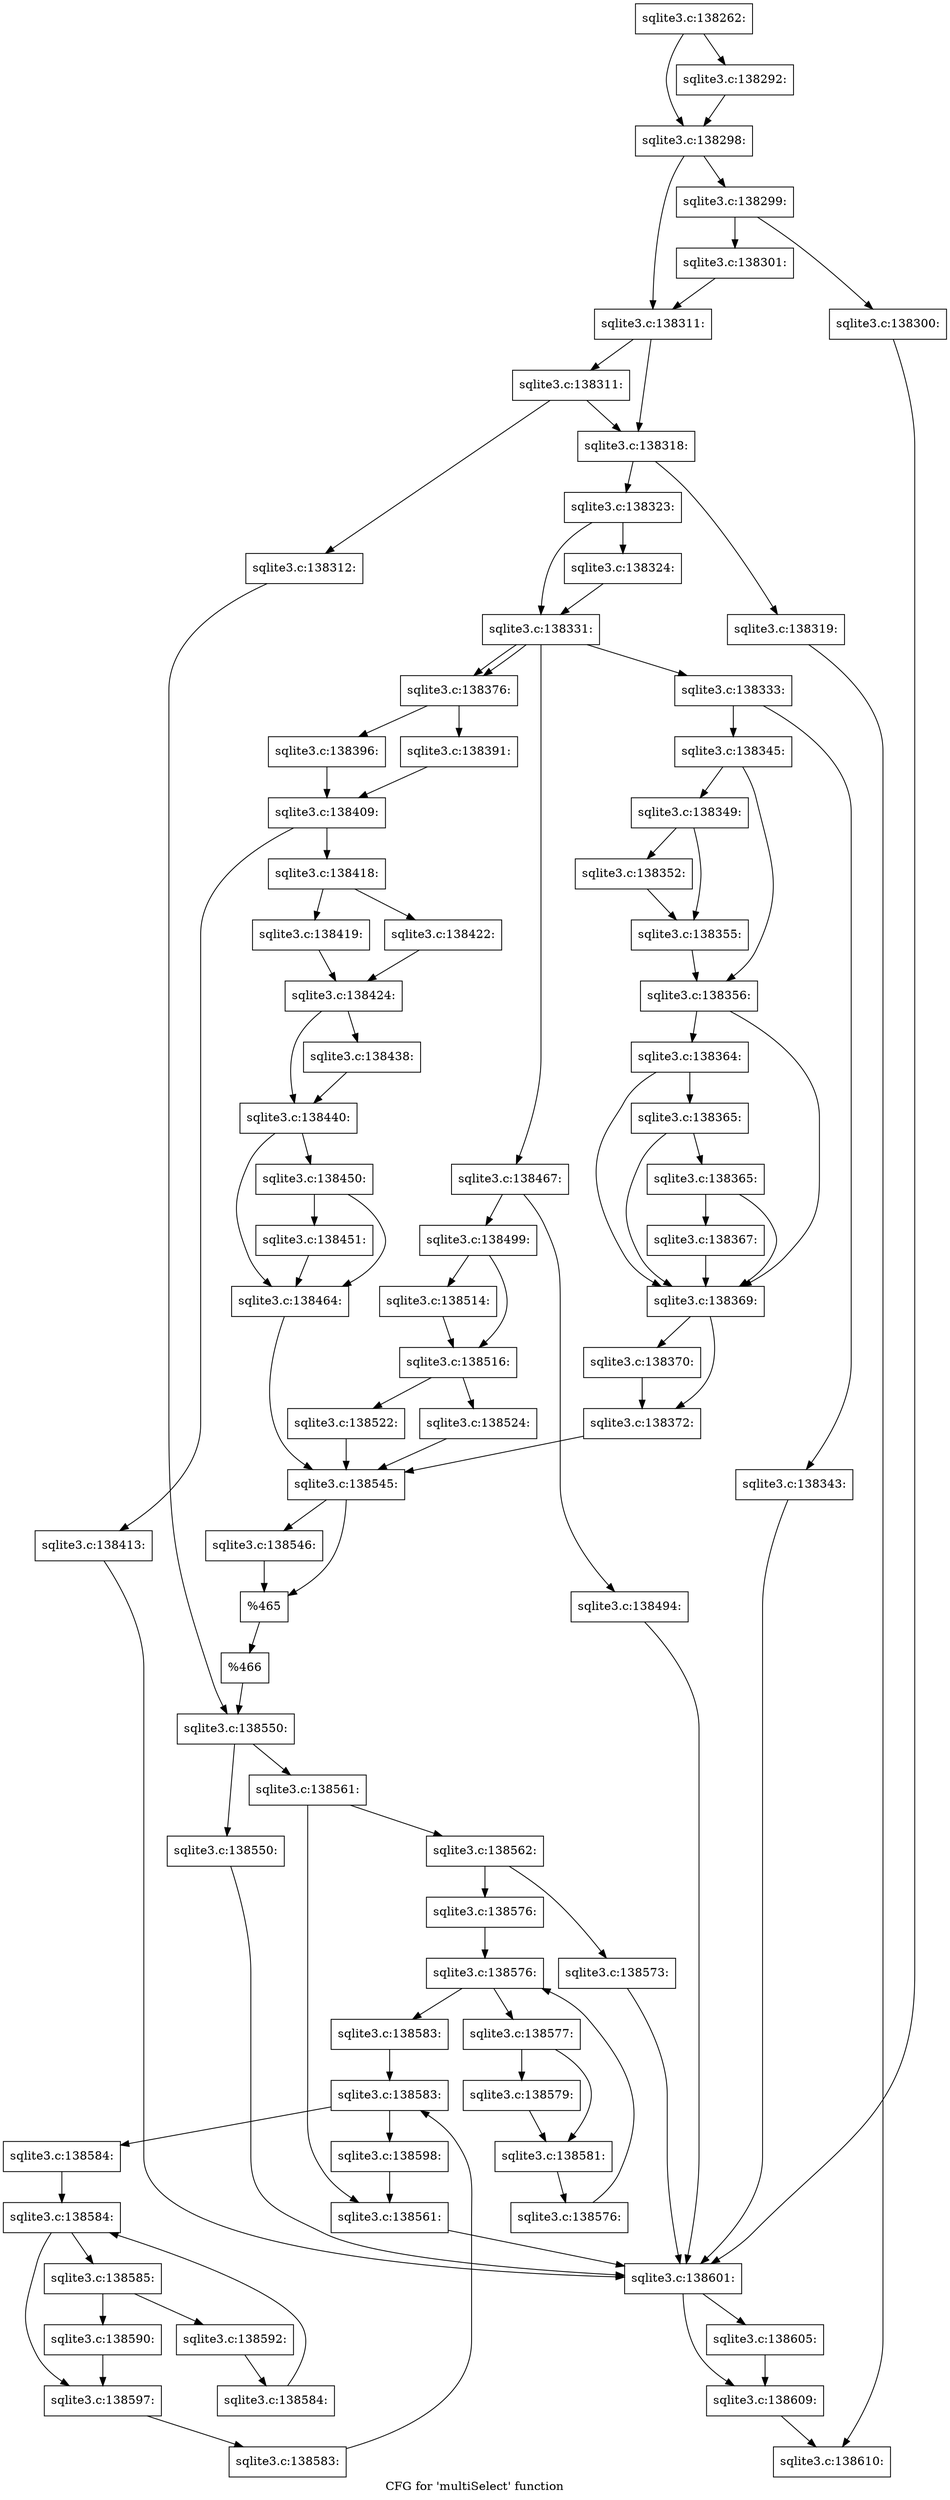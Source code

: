digraph "CFG for 'multiSelect' function" {
	label="CFG for 'multiSelect' function";

	Node0x55c0f93b66b0 [shape=record,label="{sqlite3.c:138262:}"];
	Node0x55c0f93b66b0 -> Node0x55c0f93efda0;
	Node0x55c0f93b66b0 -> Node0x55c0f93efdf0;
	Node0x55c0f93efda0 [shape=record,label="{sqlite3.c:138292:}"];
	Node0x55c0f93efda0 -> Node0x55c0f93efdf0;
	Node0x55c0f93efdf0 [shape=record,label="{sqlite3.c:138298:}"];
	Node0x55c0f93efdf0 -> Node0x55c0f93f0d20;
	Node0x55c0f93efdf0 -> Node0x55c0f93f0d70;
	Node0x55c0f93f0d20 [shape=record,label="{sqlite3.c:138299:}"];
	Node0x55c0f93f0d20 -> Node0x55c0f63a8760;
	Node0x55c0f93f0d20 -> Node0x55c0f93f1980;
	Node0x55c0f63a8760 [shape=record,label="{sqlite3.c:138300:}"];
	Node0x55c0f63a8760 -> Node0x55c0f93f1800;
	Node0x55c0f93f1980 [shape=record,label="{sqlite3.c:138301:}"];
	Node0x55c0f93f1980 -> Node0x55c0f93f0d70;
	Node0x55c0f93f0d70 [shape=record,label="{sqlite3.c:138311:}"];
	Node0x55c0f93f0d70 -> Node0x55c0f93f2850;
	Node0x55c0f93f0d70 -> Node0x55c0f93f2800;
	Node0x55c0f93f2850 [shape=record,label="{sqlite3.c:138311:}"];
	Node0x55c0f93f2850 -> Node0x55c0f93f2760;
	Node0x55c0f93f2850 -> Node0x55c0f93f2800;
	Node0x55c0f93f2760 [shape=record,label="{sqlite3.c:138312:}"];
	Node0x55c0f93f2760 -> Node0x55c0f93f27b0;
	Node0x55c0f93f2800 [shape=record,label="{sqlite3.c:138318:}"];
	Node0x55c0f93f2800 -> Node0x55c0f63a8710;
	Node0x55c0f93f2800 -> Node0x55c0f93f3be0;
	Node0x55c0f63a8710 [shape=record,label="{sqlite3.c:138319:}"];
	Node0x55c0f63a8710 -> Node0x55c0f93eac00;
	Node0x55c0f93f3be0 [shape=record,label="{sqlite3.c:138323:}"];
	Node0x55c0f93f3be0 -> Node0x55c0f63abc90;
	Node0x55c0f93f3be0 -> Node0x55c0f93f41e0;
	Node0x55c0f63abc90 [shape=record,label="{sqlite3.c:138324:}"];
	Node0x55c0f63abc90 -> Node0x55c0f93f41e0;
	Node0x55c0f93f41e0 [shape=record,label="{sqlite3.c:138331:}"];
	Node0x55c0f93f41e0 -> Node0x55c0f93f5040;
	Node0x55c0f93f41e0 -> Node0x55c0f93f5420;
	Node0x55c0f93f41e0 -> Node0x55c0f93fd010;
	Node0x55c0f93f41e0 -> Node0x55c0f93fd010;
	Node0x55c0f93f5420 [shape=record,label="{sqlite3.c:138333:}"];
	Node0x55c0f93f5420 -> Node0x55c0f93f6fb0;
	Node0x55c0f93f5420 -> Node0x55c0f93f7000;
	Node0x55c0f93f6fb0 [shape=record,label="{sqlite3.c:138343:}"];
	Node0x55c0f93f6fb0 -> Node0x55c0f93f1800;
	Node0x55c0f93f7000 [shape=record,label="{sqlite3.c:138345:}"];
	Node0x55c0f93f7000 -> Node0x55c0f93f7f60;
	Node0x55c0f93f7000 -> Node0x55c0f93f7fb0;
	Node0x55c0f93f7f60 [shape=record,label="{sqlite3.c:138349:}"];
	Node0x55c0f93f7f60 -> Node0x55c0f93f8c30;
	Node0x55c0f93f7f60 -> Node0x55c0f93f8c80;
	Node0x55c0f93f8c30 [shape=record,label="{sqlite3.c:138352:}"];
	Node0x55c0f93f8c30 -> Node0x55c0f93f8c80;
	Node0x55c0f93f8c80 [shape=record,label="{sqlite3.c:138355:}"];
	Node0x55c0f93f8c80 -> Node0x55c0f93f7fb0;
	Node0x55c0f93f7fb0 [shape=record,label="{sqlite3.c:138356:}"];
	Node0x55c0f93f7fb0 -> Node0x55c0f93fb3b0;
	Node0x55c0f93f7fb0 -> Node0x55c0f63a87b0;
	Node0x55c0f93fb3b0 [shape=record,label="{sqlite3.c:138364:}"];
	Node0x55c0f93fb3b0 -> Node0x55c0f93fb330;
	Node0x55c0f93fb3b0 -> Node0x55c0f63a87b0;
	Node0x55c0f93fb330 [shape=record,label="{sqlite3.c:138365:}"];
	Node0x55c0f93fb330 -> Node0x55c0f93f9870;
	Node0x55c0f93fb330 -> Node0x55c0f63a87b0;
	Node0x55c0f93f9870 [shape=record,label="{sqlite3.c:138365:}"];
	Node0x55c0f93f9870 -> Node0x55c0f55a82d0;
	Node0x55c0f93f9870 -> Node0x55c0f63a87b0;
	Node0x55c0f55a82d0 [shape=record,label="{sqlite3.c:138367:}"];
	Node0x55c0f55a82d0 -> Node0x55c0f63a87b0;
	Node0x55c0f63a87b0 [shape=record,label="{sqlite3.c:138369:}"];
	Node0x55c0f63a87b0 -> Node0x55c0f93fc920;
	Node0x55c0f63a87b0 -> Node0x55c0f93fc970;
	Node0x55c0f93fc920 [shape=record,label="{sqlite3.c:138370:}"];
	Node0x55c0f93fc920 -> Node0x55c0f93fc970;
	Node0x55c0f93fc970 [shape=record,label="{sqlite3.c:138372:}"];
	Node0x55c0f93fc970 -> Node0x55c0f93f4ed0;
	Node0x55c0f93fd010 [shape=record,label="{sqlite3.c:138376:}"];
	Node0x55c0f93fd010 -> Node0x55c0f93fe4f0;
	Node0x55c0f93fd010 -> Node0x55c0f93fe590;
	Node0x55c0f93fe4f0 [shape=record,label="{sqlite3.c:138391:}"];
	Node0x55c0f93fe4f0 -> Node0x55c0f93fe540;
	Node0x55c0f93fe590 [shape=record,label="{sqlite3.c:138396:}"];
	Node0x55c0f93fe590 -> Node0x55c0f93fe540;
	Node0x55c0f93fe540 [shape=record,label="{sqlite3.c:138409:}"];
	Node0x55c0f93fe540 -> Node0x55c0f9400730;
	Node0x55c0f93fe540 -> Node0x55c0f9400780;
	Node0x55c0f9400730 [shape=record,label="{sqlite3.c:138413:}"];
	Node0x55c0f9400730 -> Node0x55c0f93f1800;
	Node0x55c0f9400780 [shape=record,label="{sqlite3.c:138418:}"];
	Node0x55c0f9400780 -> Node0x55c0f9400bc0;
	Node0x55c0f9400780 -> Node0x55c0f9400c60;
	Node0x55c0f9400bc0 [shape=record,label="{sqlite3.c:138419:}"];
	Node0x55c0f9400bc0 -> Node0x55c0f9400c10;
	Node0x55c0f9400c60 [shape=record,label="{sqlite3.c:138422:}"];
	Node0x55c0f9400c60 -> Node0x55c0f9400c10;
	Node0x55c0f9400c10 [shape=record,label="{sqlite3.c:138424:}"];
	Node0x55c0f9400c10 -> Node0x55c0f9403310;
	Node0x55c0f9400c10 -> Node0x55c0f9403360;
	Node0x55c0f9403310 [shape=record,label="{sqlite3.c:138438:}"];
	Node0x55c0f9403310 -> Node0x55c0f9403360;
	Node0x55c0f9403360 [shape=record,label="{sqlite3.c:138440:}"];
	Node0x55c0f9403360 -> Node0x55c0f9404d90;
	Node0x55c0f9403360 -> Node0x55c0f9404d40;
	Node0x55c0f9404d90 [shape=record,label="{sqlite3.c:138450:}"];
	Node0x55c0f9404d90 -> Node0x55c0f9404cf0;
	Node0x55c0f9404d90 -> Node0x55c0f9404d40;
	Node0x55c0f9404cf0 [shape=record,label="{sqlite3.c:138451:}"];
	Node0x55c0f9404cf0 -> Node0x55c0f9404d40;
	Node0x55c0f9404d40 [shape=record,label="{sqlite3.c:138464:}"];
	Node0x55c0f9404d40 -> Node0x55c0f93f4ed0;
	Node0x55c0f93f5040 [shape=record,label="{sqlite3.c:138467:}"];
	Node0x55c0f93f5040 -> Node0x55c0f940b460;
	Node0x55c0f93f5040 -> Node0x55c0f940b4b0;
	Node0x55c0f940b460 [shape=record,label="{sqlite3.c:138494:}"];
	Node0x55c0f940b460 -> Node0x55c0f93f1800;
	Node0x55c0f940b4b0 [shape=record,label="{sqlite3.c:138499:}"];
	Node0x55c0f940b4b0 -> Node0x55c0f940d900;
	Node0x55c0f940b4b0 -> Node0x55c0f940d950;
	Node0x55c0f940d900 [shape=record,label="{sqlite3.c:138514:}"];
	Node0x55c0f940d900 -> Node0x55c0f940d950;
	Node0x55c0f940d950 [shape=record,label="{sqlite3.c:138516:}"];
	Node0x55c0f940d950 -> Node0x55c0f940ecd0;
	Node0x55c0f940d950 -> Node0x55c0f940ed20;
	Node0x55c0f940ecd0 [shape=record,label="{sqlite3.c:138522:}"];
	Node0x55c0f940ecd0 -> Node0x55c0f93f4ed0;
	Node0x55c0f940ed20 [shape=record,label="{sqlite3.c:138524:}"];
	Node0x55c0f940ed20 -> Node0x55c0f93f4ed0;
	Node0x55c0f93f4ed0 [shape=record,label="{sqlite3.c:138545:}"];
	Node0x55c0f93f4ed0 -> Node0x55c0f94104b0;
	Node0x55c0f93f4ed0 -> Node0x55c0f9411d40;
	Node0x55c0f94104b0 [shape=record,label="{sqlite3.c:138546:}"];
	Node0x55c0f94104b0 -> Node0x55c0f9411d40;
	Node0x55c0f9411d40 [shape=record,label="{%465}"];
	Node0x55c0f9411d40 -> Node0x55c0f93f33e0;
	Node0x55c0f93f33e0 [shape=record,label="{%466}"];
	Node0x55c0f93f33e0 -> Node0x55c0f93f27b0;
	Node0x55c0f93f27b0 [shape=record,label="{sqlite3.c:138550:}"];
	Node0x55c0f93f27b0 -> Node0x55c0f9412650;
	Node0x55c0f93f27b0 -> Node0x55c0f94126a0;
	Node0x55c0f9412650 [shape=record,label="{sqlite3.c:138550:}"];
	Node0x55c0f9412650 -> Node0x55c0f93f1800;
	Node0x55c0f94126a0 [shape=record,label="{sqlite3.c:138561:}"];
	Node0x55c0f94126a0 -> Node0x55c0f9412ba0;
	Node0x55c0f94126a0 -> Node0x55c0f9412bf0;
	Node0x55c0f9412ba0 [shape=record,label="{sqlite3.c:138562:}"];
	Node0x55c0f9412ba0 -> Node0x55c0f9414910;
	Node0x55c0f9412ba0 -> Node0x55c0f94148c0;
	Node0x55c0f94148c0 [shape=record,label="{sqlite3.c:138573:}"];
	Node0x55c0f94148c0 -> Node0x55c0f93f1800;
	Node0x55c0f9414910 [shape=record,label="{sqlite3.c:138576:}"];
	Node0x55c0f9414910 -> Node0x55c0f9415350;
	Node0x55c0f9415350 [shape=record,label="{sqlite3.c:138576:}"];
	Node0x55c0f9415350 -> Node0x55c0f9415570;
	Node0x55c0f9415350 -> Node0x55c0f9414e30;
	Node0x55c0f9415570 [shape=record,label="{sqlite3.c:138577:}"];
	Node0x55c0f9415570 -> Node0x55c0f63a8670;
	Node0x55c0f9415570 -> Node0x55c0f9416180;
	Node0x55c0f63a8670 [shape=record,label="{sqlite3.c:138579:}"];
	Node0x55c0f63a8670 -> Node0x55c0f9416180;
	Node0x55c0f9416180 [shape=record,label="{sqlite3.c:138581:}"];
	Node0x55c0f9416180 -> Node0x55c0f94154e0;
	Node0x55c0f94154e0 [shape=record,label="{sqlite3.c:138576:}"];
	Node0x55c0f94154e0 -> Node0x55c0f9415350;
	Node0x55c0f9414e30 [shape=record,label="{sqlite3.c:138583:}"];
	Node0x55c0f9414e30 -> Node0x55c0f9417120;
	Node0x55c0f9417120 [shape=record,label="{sqlite3.c:138583:}"];
	Node0x55c0f9417120 -> Node0x55c0f9417340;
	Node0x55c0f9417120 -> Node0x55c0f9416f70;
	Node0x55c0f9417340 [shape=record,label="{sqlite3.c:138584:}"];
	Node0x55c0f9417340 -> Node0x55c0f94177c0;
	Node0x55c0f94177c0 [shape=record,label="{sqlite3.c:138584:}"];
	Node0x55c0f94177c0 -> Node0x55c0f94179e0;
	Node0x55c0f94177c0 -> Node0x55c0f9417610;
	Node0x55c0f94179e0 [shape=record,label="{sqlite3.c:138585:}"];
	Node0x55c0f94179e0 -> Node0x55c0f94184d0;
	Node0x55c0f94179e0 -> Node0x55c0f9418520;
	Node0x55c0f94184d0 [shape=record,label="{sqlite3.c:138590:}"];
	Node0x55c0f94184d0 -> Node0x55c0f9417610;
	Node0x55c0f9418520 [shape=record,label="{sqlite3.c:138592:}"];
	Node0x55c0f9418520 -> Node0x55c0f9417950;
	Node0x55c0f9417950 [shape=record,label="{sqlite3.c:138584:}"];
	Node0x55c0f9417950 -> Node0x55c0f94177c0;
	Node0x55c0f9417610 [shape=record,label="{sqlite3.c:138597:}"];
	Node0x55c0f9417610 -> Node0x55c0f94172b0;
	Node0x55c0f94172b0 [shape=record,label="{sqlite3.c:138583:}"];
	Node0x55c0f94172b0 -> Node0x55c0f9417120;
	Node0x55c0f9416f70 [shape=record,label="{sqlite3.c:138598:}"];
	Node0x55c0f9416f70 -> Node0x55c0f9412bf0;
	Node0x55c0f9412bf0 [shape=record,label="{sqlite3.c:138561:}"];
	Node0x55c0f9412bf0 -> Node0x55c0f93f1800;
	Node0x55c0f93f1800 [shape=record,label="{sqlite3.c:138601:}"];
	Node0x55c0f93f1800 -> Node0x55c0f941a980;
	Node0x55c0f93f1800 -> Node0x55c0f941a9d0;
	Node0x55c0f941a980 [shape=record,label="{sqlite3.c:138605:}"];
	Node0x55c0f941a980 -> Node0x55c0f941a9d0;
	Node0x55c0f941a9d0 [shape=record,label="{sqlite3.c:138609:}"];
	Node0x55c0f941a9d0 -> Node0x55c0f93eac00;
	Node0x55c0f93eac00 [shape=record,label="{sqlite3.c:138610:}"];
}
